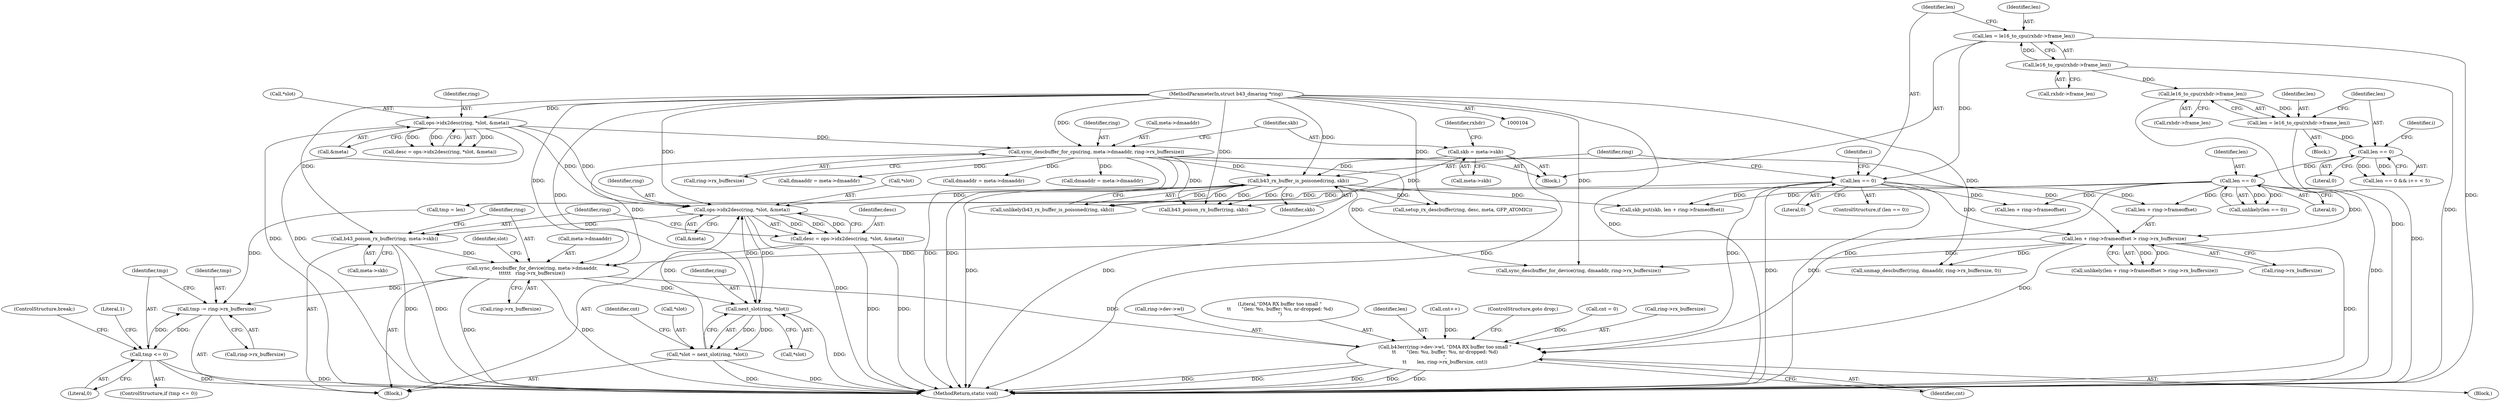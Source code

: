digraph "0_linux_c85ce65ecac078ab1a1835c87c4a6319cf74660a@pointer" {
"1000239" [label="(Call,ops->idx2desc(ring, *slot, &meta))"];
"1000261" [label="(Call,next_slot(ring, *slot))"];
"1000250" [label="(Call,sync_descbuffer_for_device(ring, meta->dmaaddr,\n\t\t\t\t\t\t   ring->rx_buffersize))"];
"1000245" [label="(Call,b43_poison_rx_buffer(ring, meta->skb))"];
"1000239" [label="(Call,ops->idx2desc(ring, *slot, &meta))"];
"1000197" [label="(Call,b43_rx_buffer_is_poisoned(ring, skb))"];
"1000129" [label="(Call,sync_descbuffer_for_cpu(ring, meta->dmaaddr, ring->rx_buffersize))"];
"1000123" [label="(Call,ops->idx2desc(ring, *slot, &meta))"];
"1000105" [label="(MethodParameterIn,struct b43_dmaring *ring)"];
"1000137" [label="(Call,skb = meta->skb)"];
"1000258" [label="(Call,*slot = next_slot(ring, *slot))"];
"1000216" [label="(Call,len + ring->frameoffset > ring->rx_buffersize)"];
"1000185" [label="(Call,len == 0)"];
"1000176" [label="(Call,len == 0)"];
"1000169" [label="(Call,len = le16_to_cpu(rxhdr->frame_len))"];
"1000171" [label="(Call,le16_to_cpu(rxhdr->frame_len))"];
"1000151" [label="(Call,le16_to_cpu(rxhdr->frame_len))"];
"1000156" [label="(Call,len == 0)"];
"1000149" [label="(Call,len = le16_to_cpu(rxhdr->frame_len))"];
"1000237" [label="(Call,desc = ops->idx2desc(ring, *slot, &meta))"];
"1000267" [label="(Call,tmp -= ring->rx_buffersize)"];
"1000273" [label="(Call,tmp <= 0)"];
"1000277" [label="(Call,b43err(ring->dev->wl, \"DMA RX buffer too small \"\n\t\t       \"(len: %u, buffer: %u, nr-dropped: %d)\n\",\n\t\t       len, ring->rx_buffersize, cnt))"];
"1000263" [label="(Call,*slot)"];
"1000274" [label="(Identifier,tmp)"];
"1000150" [label="(Identifier,len)"];
"1000156" [label="(Call,len == 0)"];
"1000245" [label="(Call,b43_poison_rx_buffer(ring, meta->skb))"];
"1000272" [label="(ControlStructure,if (tmp <= 0))"];
"1000250" [label="(Call,sync_descbuffer_for_device(ring, meta->dmaaddr,\n\t\t\t\t\t\t   ring->rx_buffersize))"];
"1000176" [label="(Call,len == 0)"];
"1000199" [label="(Identifier,skb)"];
"1000266" [label="(Identifier,cnt)"];
"1000297" [label="(Call,setup_rx_descbuffer(ring, desc, meta, GFP_ATOMIC))"];
"1000107" [label="(Block,)"];
"1000125" [label="(Call,*slot)"];
"1000165" [label="(Block,)"];
"1000143" [label="(Identifier,rxhdr)"];
"1000275" [label="(Literal,0)"];
"1000345" [label="(Call,sync_descbuffer_for_device(ring, dmaaddr, ring->rx_buffersize))"];
"1000196" [label="(Call,unlikely(b43_rx_buffer_is_poisoned(ring, skb)))"];
"1000134" [label="(Call,ring->rx_buffersize)"];
"1000239" [label="(Call,ops->idx2desc(ring, *slot, &meta))"];
"1000278" [label="(Call,ring->dev->wl)"];
"1000172" [label="(Call,rxhdr->frame_len)"];
"1000222" [label="(Call,ring->rx_buffersize)"];
"1000186" [label="(Identifier,len)"];
"1000123" [label="(Call,ops->idx2desc(ring, *slot, &meta))"];
"1000185" [label="(Call,len == 0)"];
"1000288" [label="(Identifier,cnt)"];
"1000261" [label="(Call,next_slot(ring, *slot))"];
"1000243" [label="(Call,&meta)"];
"1000127" [label="(Call,&meta)"];
"1000177" [label="(Identifier,len)"];
"1000277" [label="(Call,b43err(ring->dev->wl, \"DMA RX buffer too small \"\n\t\t       \"(len: %u, buffer: %u, nr-dropped: %d)\n\",\n\t\t       len, ring->rx_buffersize, cnt))"];
"1000170" [label="(Identifier,len)"];
"1000236" [label="(Block,)"];
"1000283" [label="(Literal,\"DMA RX buffer too small \"\n\t\t       \"(len: %u, buffer: %u, nr-dropped: %d)\n\")"];
"1000290" [label="(Call,dmaaddr = meta->dmaaddr)"];
"1000131" [label="(Call,meta->dmaaddr)"];
"1000149" [label="(Call,len = le16_to_cpu(rxhdr->frame_len))"];
"1000323" [label="(Call,len + ring->frameoffset)"];
"1000260" [label="(Identifier,slot)"];
"1000184" [label="(Call,unlikely(len == 0))"];
"1000284" [label="(Identifier,len)"];
"1000151" [label="(Call,le16_to_cpu(rxhdr->frame_len))"];
"1000259" [label="(Call,*slot)"];
"1000139" [label="(Call,meta->skb)"];
"1000235" [label="(Literal,1)"];
"1000237" [label="(Call,desc = ops->idx2desc(ring, *slot, &meta))"];
"1000267" [label="(Call,tmp -= ring->rx_buffersize)"];
"1000342" [label="(Call,b43_poison_rx_buffer(ring, skb))"];
"1000231" [label="(Call,tmp = len)"];
"1000251" [label="(Identifier,ring)"];
"1000240" [label="(Identifier,ring)"];
"1000217" [label="(Call,len + ring->frameoffset)"];
"1000268" [label="(Identifier,tmp)"];
"1000157" [label="(Identifier,len)"];
"1000138" [label="(Identifier,skb)"];
"1000129" [label="(Call,sync_descbuffer_for_cpu(ring, meta->dmaaddr, ring->rx_buffersize))"];
"1000158" [label="(Literal,0)"];
"1000225" [label="(Block,)"];
"1000187" [label="(Literal,0)"];
"1000215" [label="(Call,unlikely(len + ring->frameoffset > ring->rx_buffersize))"];
"1000130" [label="(Identifier,ring)"];
"1000169" [label="(Call,len = le16_to_cpu(rxhdr->frame_len))"];
"1000189" [label="(Call,dmaaddr = meta->dmaaddr)"];
"1000247" [label="(Call,meta->skb)"];
"1000181" [label="(Identifier,i)"];
"1000314" [label="(Call,unmap_descbuffer(ring, dmaaddr, ring->rx_buffersize, 0))"];
"1000121" [label="(Call,desc = ops->idx2desc(ring, *slot, &meta))"];
"1000137" [label="(Call,skb = meta->skb)"];
"1000351" [label="(MethodReturn,static void)"];
"1000124" [label="(Identifier,ring)"];
"1000246" [label="(Identifier,ring)"];
"1000198" [label="(Identifier,ring)"];
"1000197" [label="(Call,b43_rx_buffer_is_poisoned(ring, skb))"];
"1000269" [label="(Call,ring->rx_buffersize)"];
"1000273" [label="(Call,tmp <= 0)"];
"1000265" [label="(Call,cnt++)"];
"1000175" [label="(Call,len == 0 && i++ < 5)"];
"1000162" [label="(Identifier,i)"];
"1000155" [label="(ControlStructure,if (len == 0))"];
"1000216" [label="(Call,len + ring->frameoffset > ring->rx_buffersize)"];
"1000262" [label="(Identifier,ring)"];
"1000258" [label="(Call,*slot = next_slot(ring, *slot))"];
"1000289" [label="(ControlStructure,goto drop;)"];
"1000178" [label="(Literal,0)"];
"1000241" [label="(Call,*slot)"];
"1000208" [label="(Call,dmaaddr = meta->dmaaddr)"];
"1000238" [label="(Identifier,desc)"];
"1000227" [label="(Call,cnt = 0)"];
"1000105" [label="(MethodParameterIn,struct b43_dmaring *ring)"];
"1000285" [label="(Call,ring->rx_buffersize)"];
"1000321" [label="(Call,skb_put(skb, len + ring->frameoffset))"];
"1000152" [label="(Call,rxhdr->frame_len)"];
"1000252" [label="(Call,meta->dmaaddr)"];
"1000276" [label="(ControlStructure,break;)"];
"1000171" [label="(Call,le16_to_cpu(rxhdr->frame_len))"];
"1000255" [label="(Call,ring->rx_buffersize)"];
"1000239" -> "1000237"  [label="AST: "];
"1000239" -> "1000243"  [label="CFG: "];
"1000240" -> "1000239"  [label="AST: "];
"1000241" -> "1000239"  [label="AST: "];
"1000243" -> "1000239"  [label="AST: "];
"1000237" -> "1000239"  [label="CFG: "];
"1000239" -> "1000351"  [label="DDG: "];
"1000239" -> "1000237"  [label="DDG: "];
"1000239" -> "1000237"  [label="DDG: "];
"1000239" -> "1000237"  [label="DDG: "];
"1000261" -> "1000239"  [label="DDG: "];
"1000197" -> "1000239"  [label="DDG: "];
"1000105" -> "1000239"  [label="DDG: "];
"1000258" -> "1000239"  [label="DDG: "];
"1000123" -> "1000239"  [label="DDG: "];
"1000123" -> "1000239"  [label="DDG: "];
"1000239" -> "1000245"  [label="DDG: "];
"1000239" -> "1000261"  [label="DDG: "];
"1000261" -> "1000258"  [label="AST: "];
"1000261" -> "1000263"  [label="CFG: "];
"1000262" -> "1000261"  [label="AST: "];
"1000263" -> "1000261"  [label="AST: "];
"1000258" -> "1000261"  [label="CFG: "];
"1000261" -> "1000351"  [label="DDG: "];
"1000261" -> "1000258"  [label="DDG: "];
"1000261" -> "1000258"  [label="DDG: "];
"1000250" -> "1000261"  [label="DDG: "];
"1000105" -> "1000261"  [label="DDG: "];
"1000250" -> "1000236"  [label="AST: "];
"1000250" -> "1000255"  [label="CFG: "];
"1000251" -> "1000250"  [label="AST: "];
"1000252" -> "1000250"  [label="AST: "];
"1000255" -> "1000250"  [label="AST: "];
"1000260" -> "1000250"  [label="CFG: "];
"1000250" -> "1000351"  [label="DDG: "];
"1000250" -> "1000351"  [label="DDG: "];
"1000245" -> "1000250"  [label="DDG: "];
"1000105" -> "1000250"  [label="DDG: "];
"1000129" -> "1000250"  [label="DDG: "];
"1000216" -> "1000250"  [label="DDG: "];
"1000250" -> "1000267"  [label="DDG: "];
"1000250" -> "1000277"  [label="DDG: "];
"1000245" -> "1000236"  [label="AST: "];
"1000245" -> "1000247"  [label="CFG: "];
"1000246" -> "1000245"  [label="AST: "];
"1000247" -> "1000245"  [label="AST: "];
"1000251" -> "1000245"  [label="CFG: "];
"1000245" -> "1000351"  [label="DDG: "];
"1000245" -> "1000351"  [label="DDG: "];
"1000105" -> "1000245"  [label="DDG: "];
"1000197" -> "1000196"  [label="AST: "];
"1000197" -> "1000199"  [label="CFG: "];
"1000198" -> "1000197"  [label="AST: "];
"1000199" -> "1000197"  [label="AST: "];
"1000196" -> "1000197"  [label="CFG: "];
"1000197" -> "1000351"  [label="DDG: "];
"1000197" -> "1000351"  [label="DDG: "];
"1000197" -> "1000196"  [label="DDG: "];
"1000197" -> "1000196"  [label="DDG: "];
"1000129" -> "1000197"  [label="DDG: "];
"1000105" -> "1000197"  [label="DDG: "];
"1000137" -> "1000197"  [label="DDG: "];
"1000197" -> "1000297"  [label="DDG: "];
"1000197" -> "1000321"  [label="DDG: "];
"1000197" -> "1000342"  [label="DDG: "];
"1000197" -> "1000342"  [label="DDG: "];
"1000129" -> "1000107"  [label="AST: "];
"1000129" -> "1000134"  [label="CFG: "];
"1000130" -> "1000129"  [label="AST: "];
"1000131" -> "1000129"  [label="AST: "];
"1000134" -> "1000129"  [label="AST: "];
"1000138" -> "1000129"  [label="CFG: "];
"1000129" -> "1000351"  [label="DDG: "];
"1000129" -> "1000351"  [label="DDG: "];
"1000123" -> "1000129"  [label="DDG: "];
"1000105" -> "1000129"  [label="DDG: "];
"1000129" -> "1000189"  [label="DDG: "];
"1000129" -> "1000208"  [label="DDG: "];
"1000129" -> "1000216"  [label="DDG: "];
"1000129" -> "1000290"  [label="DDG: "];
"1000129" -> "1000342"  [label="DDG: "];
"1000129" -> "1000345"  [label="DDG: "];
"1000123" -> "1000121"  [label="AST: "];
"1000123" -> "1000127"  [label="CFG: "];
"1000124" -> "1000123"  [label="AST: "];
"1000125" -> "1000123"  [label="AST: "];
"1000127" -> "1000123"  [label="AST: "];
"1000121" -> "1000123"  [label="CFG: "];
"1000123" -> "1000351"  [label="DDG: "];
"1000123" -> "1000351"  [label="DDG: "];
"1000123" -> "1000121"  [label="DDG: "];
"1000123" -> "1000121"  [label="DDG: "];
"1000123" -> "1000121"  [label="DDG: "];
"1000105" -> "1000123"  [label="DDG: "];
"1000105" -> "1000104"  [label="AST: "];
"1000105" -> "1000351"  [label="DDG: "];
"1000105" -> "1000297"  [label="DDG: "];
"1000105" -> "1000314"  [label="DDG: "];
"1000105" -> "1000342"  [label="DDG: "];
"1000105" -> "1000345"  [label="DDG: "];
"1000137" -> "1000107"  [label="AST: "];
"1000137" -> "1000139"  [label="CFG: "];
"1000138" -> "1000137"  [label="AST: "];
"1000139" -> "1000137"  [label="AST: "];
"1000143" -> "1000137"  [label="CFG: "];
"1000137" -> "1000351"  [label="DDG: "];
"1000137" -> "1000342"  [label="DDG: "];
"1000258" -> "1000236"  [label="AST: "];
"1000259" -> "1000258"  [label="AST: "];
"1000266" -> "1000258"  [label="CFG: "];
"1000258" -> "1000351"  [label="DDG: "];
"1000258" -> "1000351"  [label="DDG: "];
"1000216" -> "1000215"  [label="AST: "];
"1000216" -> "1000222"  [label="CFG: "];
"1000217" -> "1000216"  [label="AST: "];
"1000222" -> "1000216"  [label="AST: "];
"1000215" -> "1000216"  [label="CFG: "];
"1000216" -> "1000351"  [label="DDG: "];
"1000216" -> "1000215"  [label="DDG: "];
"1000216" -> "1000215"  [label="DDG: "];
"1000185" -> "1000216"  [label="DDG: "];
"1000156" -> "1000216"  [label="DDG: "];
"1000216" -> "1000277"  [label="DDG: "];
"1000216" -> "1000314"  [label="DDG: "];
"1000216" -> "1000345"  [label="DDG: "];
"1000185" -> "1000184"  [label="AST: "];
"1000185" -> "1000187"  [label="CFG: "];
"1000186" -> "1000185"  [label="AST: "];
"1000187" -> "1000185"  [label="AST: "];
"1000184" -> "1000185"  [label="CFG: "];
"1000185" -> "1000351"  [label="DDG: "];
"1000185" -> "1000184"  [label="DDG: "];
"1000185" -> "1000184"  [label="DDG: "];
"1000176" -> "1000185"  [label="DDG: "];
"1000185" -> "1000217"  [label="DDG: "];
"1000185" -> "1000231"  [label="DDG: "];
"1000185" -> "1000277"  [label="DDG: "];
"1000185" -> "1000321"  [label="DDG: "];
"1000185" -> "1000323"  [label="DDG: "];
"1000176" -> "1000175"  [label="AST: "];
"1000176" -> "1000178"  [label="CFG: "];
"1000177" -> "1000176"  [label="AST: "];
"1000178" -> "1000176"  [label="AST: "];
"1000181" -> "1000176"  [label="CFG: "];
"1000175" -> "1000176"  [label="CFG: "];
"1000176" -> "1000175"  [label="DDG: "];
"1000176" -> "1000175"  [label="DDG: "];
"1000169" -> "1000176"  [label="DDG: "];
"1000169" -> "1000165"  [label="AST: "];
"1000169" -> "1000171"  [label="CFG: "];
"1000170" -> "1000169"  [label="AST: "];
"1000171" -> "1000169"  [label="AST: "];
"1000177" -> "1000169"  [label="CFG: "];
"1000169" -> "1000351"  [label="DDG: "];
"1000171" -> "1000169"  [label="DDG: "];
"1000171" -> "1000172"  [label="CFG: "];
"1000172" -> "1000171"  [label="AST: "];
"1000171" -> "1000351"  [label="DDG: "];
"1000151" -> "1000171"  [label="DDG: "];
"1000151" -> "1000149"  [label="AST: "];
"1000151" -> "1000152"  [label="CFG: "];
"1000152" -> "1000151"  [label="AST: "];
"1000149" -> "1000151"  [label="CFG: "];
"1000151" -> "1000351"  [label="DDG: "];
"1000151" -> "1000149"  [label="DDG: "];
"1000156" -> "1000155"  [label="AST: "];
"1000156" -> "1000158"  [label="CFG: "];
"1000157" -> "1000156"  [label="AST: "];
"1000158" -> "1000156"  [label="AST: "];
"1000162" -> "1000156"  [label="CFG: "];
"1000198" -> "1000156"  [label="CFG: "];
"1000156" -> "1000351"  [label="DDG: "];
"1000156" -> "1000351"  [label="DDG: "];
"1000149" -> "1000156"  [label="DDG: "];
"1000156" -> "1000217"  [label="DDG: "];
"1000156" -> "1000231"  [label="DDG: "];
"1000156" -> "1000277"  [label="DDG: "];
"1000156" -> "1000321"  [label="DDG: "];
"1000156" -> "1000323"  [label="DDG: "];
"1000149" -> "1000107"  [label="AST: "];
"1000150" -> "1000149"  [label="AST: "];
"1000157" -> "1000149"  [label="CFG: "];
"1000149" -> "1000351"  [label="DDG: "];
"1000237" -> "1000236"  [label="AST: "];
"1000238" -> "1000237"  [label="AST: "];
"1000246" -> "1000237"  [label="CFG: "];
"1000237" -> "1000351"  [label="DDG: "];
"1000237" -> "1000351"  [label="DDG: "];
"1000267" -> "1000236"  [label="AST: "];
"1000267" -> "1000269"  [label="CFG: "];
"1000268" -> "1000267"  [label="AST: "];
"1000269" -> "1000267"  [label="AST: "];
"1000274" -> "1000267"  [label="CFG: "];
"1000273" -> "1000267"  [label="DDG: "];
"1000231" -> "1000267"  [label="DDG: "];
"1000267" -> "1000273"  [label="DDG: "];
"1000273" -> "1000272"  [label="AST: "];
"1000273" -> "1000275"  [label="CFG: "];
"1000274" -> "1000273"  [label="AST: "];
"1000275" -> "1000273"  [label="AST: "];
"1000235" -> "1000273"  [label="CFG: "];
"1000276" -> "1000273"  [label="CFG: "];
"1000273" -> "1000351"  [label="DDG: "];
"1000273" -> "1000351"  [label="DDG: "];
"1000277" -> "1000225"  [label="AST: "];
"1000277" -> "1000288"  [label="CFG: "];
"1000278" -> "1000277"  [label="AST: "];
"1000283" -> "1000277"  [label="AST: "];
"1000284" -> "1000277"  [label="AST: "];
"1000285" -> "1000277"  [label="AST: "];
"1000288" -> "1000277"  [label="AST: "];
"1000289" -> "1000277"  [label="CFG: "];
"1000277" -> "1000351"  [label="DDG: "];
"1000277" -> "1000351"  [label="DDG: "];
"1000277" -> "1000351"  [label="DDG: "];
"1000277" -> "1000351"  [label="DDG: "];
"1000277" -> "1000351"  [label="DDG: "];
"1000227" -> "1000277"  [label="DDG: "];
"1000265" -> "1000277"  [label="DDG: "];
}
